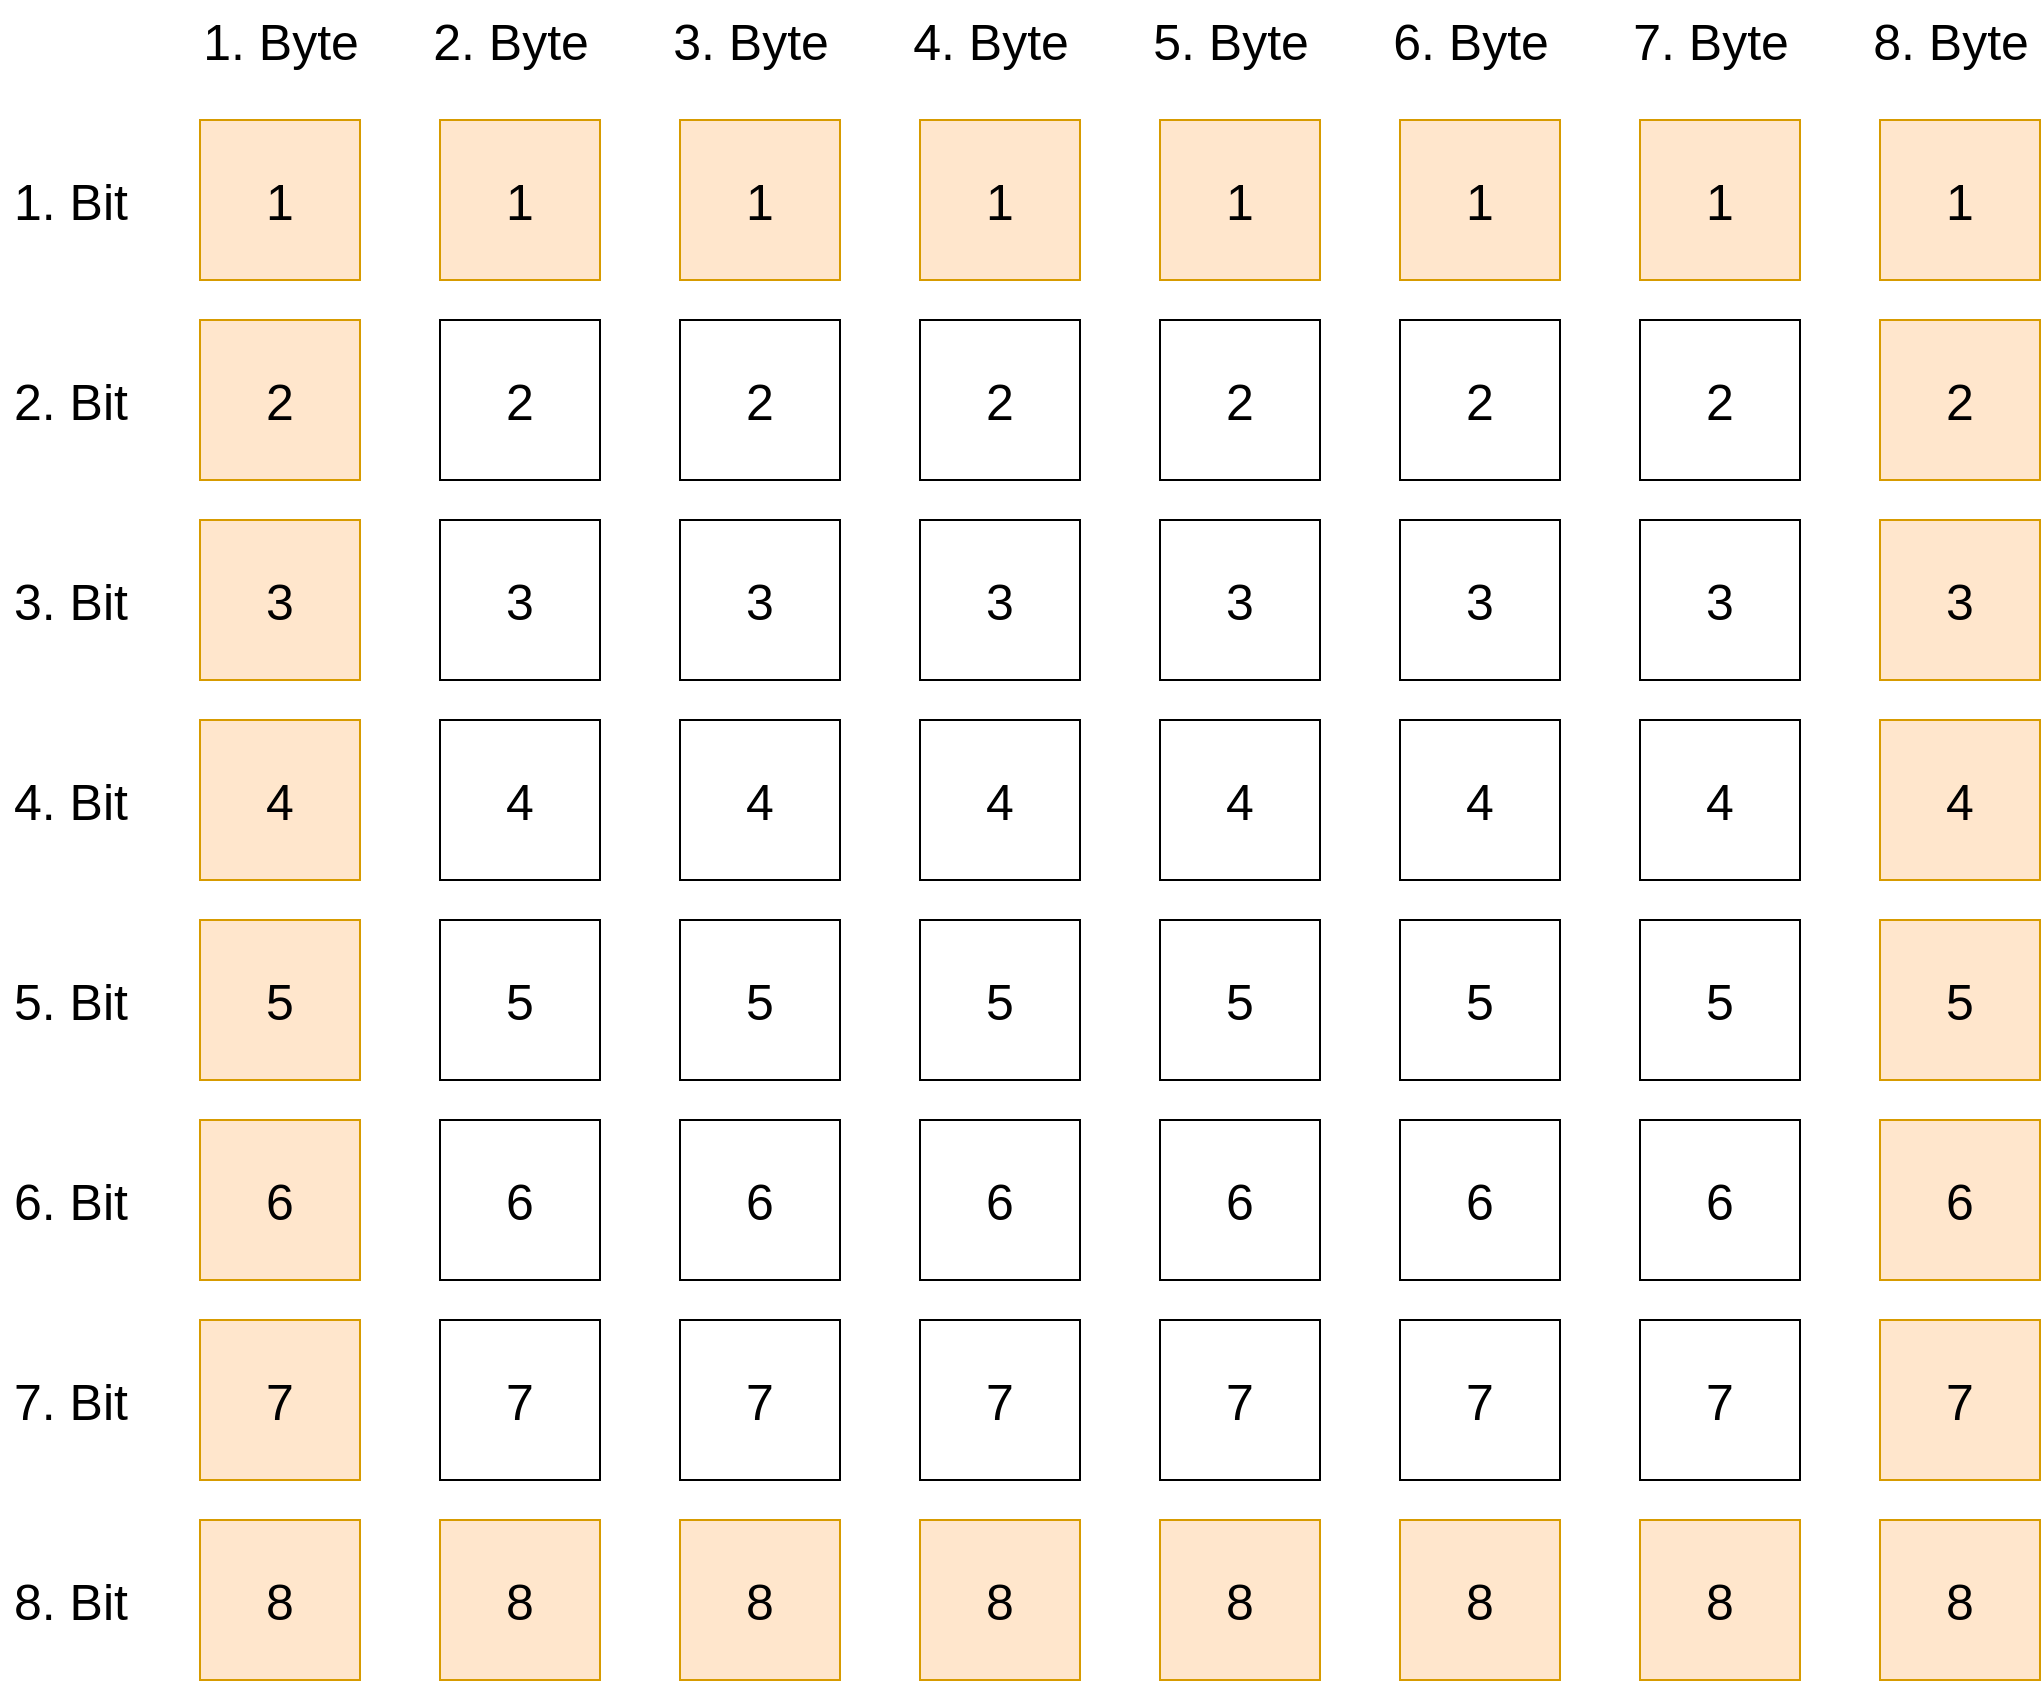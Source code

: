 <mxfile version="12.6.5" type="device"><diagram id="MWnf4VUBHbKDG9NcrKbW" name="Page-1"><mxGraphModel dx="3334" dy="1891" grid="1" gridSize="10" guides="1" tooltips="1" connect="1" arrows="1" fold="1" page="1" pageScale="1" pageWidth="827" pageHeight="1169" math="0" shadow="0"><root><mxCell id="0"/><mxCell id="1" parent="0"/><mxCell id="8iAe761fzzY-bHrQ5Q9t-1" value="&lt;font style=&quot;font-size: 25px;&quot;&gt;1&lt;/font&gt;" style="whiteSpace=wrap;html=1;aspect=fixed;fontSize=25;fillColor=#ffe6cc;strokeColor=#d79b00;" parent="1" vertex="1"><mxGeometry x="300" y="210" width="80" height="80" as="geometry"/></mxCell><mxCell id="8iAe761fzzY-bHrQ5Q9t-2" value="2" style="whiteSpace=wrap;html=1;aspect=fixed;fontSize=25;fillColor=#ffe6cc;strokeColor=#d79b00;" parent="1" vertex="1"><mxGeometry x="300" y="310" width="80" height="80" as="geometry"/></mxCell><mxCell id="8iAe761fzzY-bHrQ5Q9t-3" value="3" style="whiteSpace=wrap;html=1;aspect=fixed;fontSize=25;fillColor=#ffe6cc;strokeColor=#d79b00;" parent="1" vertex="1"><mxGeometry x="300" y="410" width="80" height="80" as="geometry"/></mxCell><mxCell id="8iAe761fzzY-bHrQ5Q9t-4" value="4" style="whiteSpace=wrap;html=1;aspect=fixed;fontSize=25;fillColor=#ffe6cc;strokeColor=#d79b00;" parent="1" vertex="1"><mxGeometry x="300" y="510" width="80" height="80" as="geometry"/></mxCell><mxCell id="8iAe761fzzY-bHrQ5Q9t-5" value="5" style="whiteSpace=wrap;html=1;aspect=fixed;fontSize=25;fillColor=#ffe6cc;strokeColor=#d79b00;" parent="1" vertex="1"><mxGeometry x="300" y="610" width="80" height="80" as="geometry"/></mxCell><mxCell id="8iAe761fzzY-bHrQ5Q9t-6" value="6" style="whiteSpace=wrap;html=1;aspect=fixed;fontSize=25;fillColor=#ffe6cc;strokeColor=#d79b00;" parent="1" vertex="1"><mxGeometry x="300" y="710" width="80" height="80" as="geometry"/></mxCell><mxCell id="8iAe761fzzY-bHrQ5Q9t-7" value="7" style="whiteSpace=wrap;html=1;aspect=fixed;fontSize=25;fillColor=#ffe6cc;strokeColor=#d79b00;" parent="1" vertex="1"><mxGeometry x="300" y="810" width="80" height="80" as="geometry"/></mxCell><mxCell id="8iAe761fzzY-bHrQ5Q9t-8" value="8" style="whiteSpace=wrap;html=1;aspect=fixed;fontSize=25;fillColor=#ffe6cc;strokeColor=#d79b00;" parent="1" vertex="1"><mxGeometry x="300" y="910" width="80" height="80" as="geometry"/></mxCell><mxCell id="8iAe761fzzY-bHrQ5Q9t-9" value="1" style="whiteSpace=wrap;html=1;aspect=fixed;fontSize=25;fillColor=#ffe6cc;strokeColor=#d79b00;" parent="1" vertex="1"><mxGeometry x="420" y="210" width="80" height="80" as="geometry"/></mxCell><mxCell id="8iAe761fzzY-bHrQ5Q9t-10" value="2" style="whiteSpace=wrap;html=1;aspect=fixed;fontSize=25;" parent="1" vertex="1"><mxGeometry x="420" y="310" width="80" height="80" as="geometry"/></mxCell><mxCell id="8iAe761fzzY-bHrQ5Q9t-11" value="3" style="whiteSpace=wrap;html=1;aspect=fixed;fontSize=25;" parent="1" vertex="1"><mxGeometry x="420" y="410" width="80" height="80" as="geometry"/></mxCell><mxCell id="8iAe761fzzY-bHrQ5Q9t-12" value="4" style="whiteSpace=wrap;html=1;aspect=fixed;fontSize=25;" parent="1" vertex="1"><mxGeometry x="420" y="510" width="80" height="80" as="geometry"/></mxCell><mxCell id="8iAe761fzzY-bHrQ5Q9t-13" value="5" style="whiteSpace=wrap;html=1;aspect=fixed;fontSize=25;" parent="1" vertex="1"><mxGeometry x="420" y="610" width="80" height="80" as="geometry"/></mxCell><mxCell id="8iAe761fzzY-bHrQ5Q9t-14" value="6" style="whiteSpace=wrap;html=1;aspect=fixed;fontSize=25;" parent="1" vertex="1"><mxGeometry x="420" y="710" width="80" height="80" as="geometry"/></mxCell><mxCell id="8iAe761fzzY-bHrQ5Q9t-15" value="7" style="whiteSpace=wrap;html=1;aspect=fixed;fontSize=25;" parent="1" vertex="1"><mxGeometry x="420" y="810" width="80" height="80" as="geometry"/></mxCell><mxCell id="8iAe761fzzY-bHrQ5Q9t-16" value="8" style="whiteSpace=wrap;html=1;aspect=fixed;fontSize=25;fillColor=#ffe6cc;strokeColor=#d79b00;" parent="1" vertex="1"><mxGeometry x="420" y="910" width="80" height="80" as="geometry"/></mxCell><mxCell id="8iAe761fzzY-bHrQ5Q9t-17" value="1" style="whiteSpace=wrap;html=1;aspect=fixed;fontSize=25;fillColor=#ffe6cc;strokeColor=#d79b00;" parent="1" vertex="1"><mxGeometry x="540" y="210" width="80" height="80" as="geometry"/></mxCell><mxCell id="8iAe761fzzY-bHrQ5Q9t-18" value="2" style="whiteSpace=wrap;html=1;aspect=fixed;fontSize=25;" parent="1" vertex="1"><mxGeometry x="540" y="310" width="80" height="80" as="geometry"/></mxCell><mxCell id="8iAe761fzzY-bHrQ5Q9t-19" value="3" style="whiteSpace=wrap;html=1;aspect=fixed;fontSize=25;" parent="1" vertex="1"><mxGeometry x="540" y="410" width="80" height="80" as="geometry"/></mxCell><mxCell id="8iAe761fzzY-bHrQ5Q9t-20" value="4" style="whiteSpace=wrap;html=1;aspect=fixed;fontSize=25;" parent="1" vertex="1"><mxGeometry x="540" y="510" width="80" height="80" as="geometry"/></mxCell><mxCell id="8iAe761fzzY-bHrQ5Q9t-21" value="5" style="whiteSpace=wrap;html=1;aspect=fixed;fontSize=25;" parent="1" vertex="1"><mxGeometry x="540" y="610" width="80" height="80" as="geometry"/></mxCell><mxCell id="8iAe761fzzY-bHrQ5Q9t-22" value="6" style="whiteSpace=wrap;html=1;aspect=fixed;fontSize=25;" parent="1" vertex="1"><mxGeometry x="540" y="710" width="80" height="80" as="geometry"/></mxCell><mxCell id="8iAe761fzzY-bHrQ5Q9t-23" value="7" style="whiteSpace=wrap;html=1;aspect=fixed;fontSize=25;" parent="1" vertex="1"><mxGeometry x="540" y="810" width="80" height="80" as="geometry"/></mxCell><mxCell id="8iAe761fzzY-bHrQ5Q9t-24" value="8" style="whiteSpace=wrap;html=1;aspect=fixed;fontSize=25;fillColor=#ffe6cc;strokeColor=#d79b00;" parent="1" vertex="1"><mxGeometry x="540" y="910" width="80" height="80" as="geometry"/></mxCell><mxCell id="8iAe761fzzY-bHrQ5Q9t-25" value="1" style="whiteSpace=wrap;html=1;aspect=fixed;fontSize=25;fillColor=#ffe6cc;strokeColor=#d79b00;" parent="1" vertex="1"><mxGeometry x="660" y="210" width="80" height="80" as="geometry"/></mxCell><mxCell id="8iAe761fzzY-bHrQ5Q9t-26" value="2" style="whiteSpace=wrap;html=1;aspect=fixed;fontSize=25;" parent="1" vertex="1"><mxGeometry x="660" y="310" width="80" height="80" as="geometry"/></mxCell><mxCell id="8iAe761fzzY-bHrQ5Q9t-27" value="3" style="whiteSpace=wrap;html=1;aspect=fixed;fontSize=25;" parent="1" vertex="1"><mxGeometry x="660" y="410" width="80" height="80" as="geometry"/></mxCell><mxCell id="8iAe761fzzY-bHrQ5Q9t-28" value="4" style="whiteSpace=wrap;html=1;aspect=fixed;fontSize=25;" parent="1" vertex="1"><mxGeometry x="660" y="510" width="80" height="80" as="geometry"/></mxCell><mxCell id="8iAe761fzzY-bHrQ5Q9t-29" value="5" style="whiteSpace=wrap;html=1;aspect=fixed;fontSize=25;" parent="1" vertex="1"><mxGeometry x="660" y="610" width="80" height="80" as="geometry"/></mxCell><mxCell id="8iAe761fzzY-bHrQ5Q9t-30" value="6" style="whiteSpace=wrap;html=1;aspect=fixed;fillColor=#e1d5e7;strokeColor=#9673a6;fontSize=25;" parent="1" vertex="1"><mxGeometry x="660" y="710" width="80" height="80" as="geometry"/></mxCell><mxCell id="8iAe761fzzY-bHrQ5Q9t-31" value="7" style="whiteSpace=wrap;html=1;aspect=fixed;fontSize=25;" parent="1" vertex="1"><mxGeometry x="660" y="810" width="80" height="80" as="geometry"/></mxCell><mxCell id="8iAe761fzzY-bHrQ5Q9t-32" value="8" style="whiteSpace=wrap;html=1;aspect=fixed;fontSize=25;fillColor=#ffe6cc;strokeColor=#d79b00;" parent="1" vertex="1"><mxGeometry x="660" y="910" width="80" height="80" as="geometry"/></mxCell><mxCell id="8iAe761fzzY-bHrQ5Q9t-65" value="1" style="whiteSpace=wrap;html=1;aspect=fixed;fontSize=25;fillColor=#ffe6cc;strokeColor=#d79b00;" parent="1" vertex="1"><mxGeometry x="780" y="210" width="80" height="80" as="geometry"/></mxCell><mxCell id="8iAe761fzzY-bHrQ5Q9t-66" value="2" style="whiteSpace=wrap;html=1;aspect=fixed;fontSize=25;" parent="1" vertex="1"><mxGeometry x="780" y="310" width="80" height="80" as="geometry"/></mxCell><mxCell id="8iAe761fzzY-bHrQ5Q9t-67" value="3" style="whiteSpace=wrap;html=1;aspect=fixed;fontSize=25;" parent="1" vertex="1"><mxGeometry x="780" y="410" width="80" height="80" as="geometry"/></mxCell><mxCell id="8iAe761fzzY-bHrQ5Q9t-68" value="4" style="whiteSpace=wrap;html=1;aspect=fixed;fontSize=25;" parent="1" vertex="1"><mxGeometry x="780" y="510" width="80" height="80" as="geometry"/></mxCell><mxCell id="8iAe761fzzY-bHrQ5Q9t-69" value="5" style="whiteSpace=wrap;html=1;aspect=fixed;fontSize=25;" parent="1" vertex="1"><mxGeometry x="780" y="610" width="80" height="80" as="geometry"/></mxCell><mxCell id="8iAe761fzzY-bHrQ5Q9t-70" value="6" style="whiteSpace=wrap;html=1;aspect=fixed;fontSize=25;" parent="1" vertex="1"><mxGeometry x="780" y="710" width="80" height="80" as="geometry"/></mxCell><mxCell id="8iAe761fzzY-bHrQ5Q9t-71" value="7" style="whiteSpace=wrap;html=1;aspect=fixed;fontSize=25;" parent="1" vertex="1"><mxGeometry x="780" y="810" width="80" height="80" as="geometry"/></mxCell><mxCell id="8iAe761fzzY-bHrQ5Q9t-72" value="8" style="whiteSpace=wrap;html=1;aspect=fixed;fontSize=25;fillColor=#ffe6cc;strokeColor=#d79b00;" parent="1" vertex="1"><mxGeometry x="780" y="910" width="80" height="80" as="geometry"/></mxCell><mxCell id="8iAe761fzzY-bHrQ5Q9t-73" value="1" style="whiteSpace=wrap;html=1;aspect=fixed;fontSize=25;fillColor=#ffe6cc;strokeColor=#d79b00;" parent="1" vertex="1"><mxGeometry x="900" y="210" width="80" height="80" as="geometry"/></mxCell><mxCell id="8iAe761fzzY-bHrQ5Q9t-74" value="2" style="whiteSpace=wrap;html=1;aspect=fixed;fontSize=25;" parent="1" vertex="1"><mxGeometry x="900" y="310" width="80" height="80" as="geometry"/></mxCell><mxCell id="8iAe761fzzY-bHrQ5Q9t-75" value="3" style="whiteSpace=wrap;html=1;aspect=fixed;fontSize=25;" parent="1" vertex="1"><mxGeometry x="900" y="410" width="80" height="80" as="geometry"/></mxCell><mxCell id="8iAe761fzzY-bHrQ5Q9t-76" value="4" style="whiteSpace=wrap;html=1;aspect=fixed;fontSize=25;" parent="1" vertex="1"><mxGeometry x="900" y="510" width="80" height="80" as="geometry"/></mxCell><mxCell id="8iAe761fzzY-bHrQ5Q9t-77" value="5" style="whiteSpace=wrap;html=1;aspect=fixed;fontSize=25;" parent="1" vertex="1"><mxGeometry x="900" y="610" width="80" height="80" as="geometry"/></mxCell><mxCell id="8iAe761fzzY-bHrQ5Q9t-78" value="6" style="whiteSpace=wrap;html=1;aspect=fixed;fontSize=25;" parent="1" vertex="1"><mxGeometry x="900" y="710" width="80" height="80" as="geometry"/></mxCell><mxCell id="8iAe761fzzY-bHrQ5Q9t-79" value="7" style="whiteSpace=wrap;html=1;aspect=fixed;fontSize=25;" parent="1" vertex="1"><mxGeometry x="900" y="810" width="80" height="80" as="geometry"/></mxCell><mxCell id="8iAe761fzzY-bHrQ5Q9t-80" value="8" style="whiteSpace=wrap;html=1;aspect=fixed;fontSize=25;fillColor=#ffe6cc;strokeColor=#d79b00;" parent="1" vertex="1"><mxGeometry x="900" y="910" width="80" height="80" as="geometry"/></mxCell><mxCell id="8iAe761fzzY-bHrQ5Q9t-81" value="1" style="whiteSpace=wrap;html=1;aspect=fixed;fontSize=25;fillColor=#ffe6cc;strokeColor=#d79b00;" parent="1" vertex="1"><mxGeometry x="1020" y="210" width="80" height="80" as="geometry"/></mxCell><mxCell id="8iAe761fzzY-bHrQ5Q9t-82" value="2" style="whiteSpace=wrap;html=1;aspect=fixed;fontSize=25;" parent="1" vertex="1"><mxGeometry x="1020" y="310" width="80" height="80" as="geometry"/></mxCell><mxCell id="8iAe761fzzY-bHrQ5Q9t-83" value="3" style="whiteSpace=wrap;html=1;aspect=fixed;fontSize=25;" parent="1" vertex="1"><mxGeometry x="1020" y="410" width="80" height="80" as="geometry"/></mxCell><mxCell id="8iAe761fzzY-bHrQ5Q9t-84" value="4" style="whiteSpace=wrap;html=1;aspect=fixed;fontSize=25;" parent="1" vertex="1"><mxGeometry x="1020" y="510" width="80" height="80" as="geometry"/></mxCell><mxCell id="8iAe761fzzY-bHrQ5Q9t-85" value="5" style="whiteSpace=wrap;html=1;aspect=fixed;fontSize=25;" parent="1" vertex="1"><mxGeometry x="1020" y="610" width="80" height="80" as="geometry"/></mxCell><mxCell id="8iAe761fzzY-bHrQ5Q9t-86" value="6" style="whiteSpace=wrap;html=1;aspect=fixed;fontSize=25;" parent="1" vertex="1"><mxGeometry x="1020" y="710" width="80" height="80" as="geometry"/></mxCell><mxCell id="8iAe761fzzY-bHrQ5Q9t-87" value="7" style="whiteSpace=wrap;html=1;aspect=fixed;fontSize=25;" parent="1" vertex="1"><mxGeometry x="1020" y="810" width="80" height="80" as="geometry"/></mxCell><mxCell id="8iAe761fzzY-bHrQ5Q9t-88" value="8" style="whiteSpace=wrap;html=1;aspect=fixed;fontSize=25;fillColor=#ffe6cc;strokeColor=#d79b00;" parent="1" vertex="1"><mxGeometry x="1020" y="910" width="80" height="80" as="geometry"/></mxCell><mxCell id="8iAe761fzzY-bHrQ5Q9t-89" value="1" style="whiteSpace=wrap;html=1;aspect=fixed;fontSize=25;fillColor=#ffe6cc;strokeColor=#d79b00;" parent="1" vertex="1"><mxGeometry x="1140" y="210" width="80" height="80" as="geometry"/></mxCell><mxCell id="8iAe761fzzY-bHrQ5Q9t-90" value="2" style="whiteSpace=wrap;html=1;aspect=fixed;fontSize=25;fillColor=#ffe6cc;strokeColor=#d79b00;" parent="1" vertex="1"><mxGeometry x="1140" y="310" width="80" height="80" as="geometry"/></mxCell><mxCell id="8iAe761fzzY-bHrQ5Q9t-91" value="3" style="whiteSpace=wrap;html=1;aspect=fixed;fontSize=25;fillColor=#ffe6cc;strokeColor=#d79b00;" parent="1" vertex="1"><mxGeometry x="1140" y="410" width="80" height="80" as="geometry"/></mxCell><mxCell id="8iAe761fzzY-bHrQ5Q9t-92" value="4" style="whiteSpace=wrap;html=1;aspect=fixed;fontSize=25;fillColor=#ffe6cc;strokeColor=#d79b00;" parent="1" vertex="1"><mxGeometry x="1140" y="510" width="80" height="80" as="geometry"/></mxCell><mxCell id="8iAe761fzzY-bHrQ5Q9t-93" value="5" style="whiteSpace=wrap;html=1;aspect=fixed;fontSize=25;fillColor=#ffe6cc;strokeColor=#d79b00;" parent="1" vertex="1"><mxGeometry x="1140" y="610" width="80" height="80" as="geometry"/></mxCell><mxCell id="8iAe761fzzY-bHrQ5Q9t-94" value="6" style="whiteSpace=wrap;html=1;aspect=fixed;fontSize=25;fillColor=#ffe6cc;strokeColor=#d79b00;" parent="1" vertex="1"><mxGeometry x="1140" y="710" width="80" height="80" as="geometry"/></mxCell><mxCell id="8iAe761fzzY-bHrQ5Q9t-95" value="7" style="whiteSpace=wrap;html=1;aspect=fixed;fontSize=25;fillColor=#ffe6cc;strokeColor=#d79b00;" parent="1" vertex="1"><mxGeometry x="1140" y="810" width="80" height="80" as="geometry"/></mxCell><mxCell id="8iAe761fzzY-bHrQ5Q9t-96" value="8" style="whiteSpace=wrap;html=1;aspect=fixed;fontSize=25;fillColor=#ffe6cc;strokeColor=#d79b00;" parent="1" vertex="1"><mxGeometry x="1140" y="910" width="80" height="80" as="geometry"/></mxCell><mxCell id="8iAe761fzzY-bHrQ5Q9t-97" value="2" style="whiteSpace=wrap;html=1;aspect=fixed;fontSize=25;" parent="1" vertex="1"><mxGeometry x="780" y="310" width="80" height="80" as="geometry"/></mxCell><mxCell id="8iAe761fzzY-bHrQ5Q9t-99" value="1. Byte" style="text;html=1;align=center;verticalAlign=middle;resizable=0;points=[];autosize=1;fontSize=25;" parent="1" vertex="1"><mxGeometry x="295" y="150" width="90" height="40" as="geometry"/></mxCell><mxCell id="8iAe761fzzY-bHrQ5Q9t-100" value="2. Byte" style="text;html=1;align=center;verticalAlign=middle;resizable=0;points=[];autosize=1;fontSize=25;" parent="1" vertex="1"><mxGeometry x="410" y="150" width="90" height="40" as="geometry"/></mxCell><mxCell id="8iAe761fzzY-bHrQ5Q9t-101" value="3. Byte" style="text;html=1;align=center;verticalAlign=middle;resizable=0;points=[];autosize=1;fontSize=25;" parent="1" vertex="1"><mxGeometry x="530" y="150" width="90" height="40" as="geometry"/></mxCell><mxCell id="8iAe761fzzY-bHrQ5Q9t-102" value="4. Byte" style="text;html=1;align=center;verticalAlign=middle;resizable=0;points=[];autosize=1;fontSize=25;" parent="1" vertex="1"><mxGeometry x="650" y="150" width="90" height="40" as="geometry"/></mxCell><mxCell id="8iAe761fzzY-bHrQ5Q9t-103" value="5. Byte" style="text;html=1;align=center;verticalAlign=middle;resizable=0;points=[];autosize=1;fontSize=25;" parent="1" vertex="1"><mxGeometry x="770" y="150" width="90" height="40" as="geometry"/></mxCell><mxCell id="8iAe761fzzY-bHrQ5Q9t-104" value="6. Byte" style="text;html=1;align=center;verticalAlign=middle;resizable=0;points=[];autosize=1;fontSize=25;" parent="1" vertex="1"><mxGeometry x="890" y="150" width="90" height="40" as="geometry"/></mxCell><mxCell id="8iAe761fzzY-bHrQ5Q9t-105" value="7. Byte" style="text;html=1;align=center;verticalAlign=middle;resizable=0;points=[];autosize=1;fontSize=25;" parent="1" vertex="1"><mxGeometry x="1010" y="150" width="90" height="40" as="geometry"/></mxCell><mxCell id="8iAe761fzzY-bHrQ5Q9t-106" value="8. Byte" style="text;html=1;align=center;verticalAlign=middle;resizable=0;points=[];autosize=1;fontSize=25;" parent="1" vertex="1"><mxGeometry x="1130" y="150" width="90" height="40" as="geometry"/></mxCell><mxCell id="8iAe761fzzY-bHrQ5Q9t-107" value="1. Bit" style="text;html=1;align=center;verticalAlign=middle;resizable=0;points=[];autosize=1;fontSize=25;" parent="1" vertex="1"><mxGeometry x="200" y="230" width="70" height="40" as="geometry"/></mxCell><mxCell id="8iAe761fzzY-bHrQ5Q9t-110" value="2. Bit" style="text;html=1;align=center;verticalAlign=middle;resizable=0;points=[];autosize=1;fontSize=25;" parent="1" vertex="1"><mxGeometry x="200" y="330" width="70" height="40" as="geometry"/></mxCell><mxCell id="8iAe761fzzY-bHrQ5Q9t-111" value="3. Bit" style="text;html=1;align=center;verticalAlign=middle;resizable=0;points=[];autosize=1;fontSize=25;" parent="1" vertex="1"><mxGeometry x="200" y="430" width="70" height="40" as="geometry"/></mxCell><mxCell id="8iAe761fzzY-bHrQ5Q9t-112" value="4. Bit" style="text;html=1;align=center;verticalAlign=middle;resizable=0;points=[];autosize=1;fontSize=25;" parent="1" vertex="1"><mxGeometry x="200" y="530" width="70" height="40" as="geometry"/></mxCell><mxCell id="8iAe761fzzY-bHrQ5Q9t-113" value="5. Bit" style="text;html=1;align=center;verticalAlign=middle;resizable=0;points=[];autosize=1;fontSize=25;" parent="1" vertex="1"><mxGeometry x="200" y="630" width="70" height="40" as="geometry"/></mxCell><mxCell id="8iAe761fzzY-bHrQ5Q9t-114" value="6. Bit" style="text;html=1;align=center;verticalAlign=middle;resizable=0;points=[];autosize=1;fontSize=25;" parent="1" vertex="1"><mxGeometry x="200" y="730" width="70" height="40" as="geometry"/></mxCell><mxCell id="8iAe761fzzY-bHrQ5Q9t-115" value="7. Bit" style="text;html=1;align=center;verticalAlign=middle;resizable=0;points=[];autosize=1;fontSize=25;" parent="1" vertex="1"><mxGeometry x="200" y="830" width="70" height="40" as="geometry"/></mxCell><mxCell id="8iAe761fzzY-bHrQ5Q9t-116" value="8. Bit" style="text;html=1;align=center;verticalAlign=middle;resizable=0;points=[];autosize=1;fontSize=25;" parent="1" vertex="1"><mxGeometry x="200" y="930" width="70" height="40" as="geometry"/></mxCell><mxCell id="EHhdMIX8P-0Ha-n9TkUW-1" value="6" style="whiteSpace=wrap;html=1;aspect=fixed;fontSize=25;" vertex="1" parent="1"><mxGeometry x="660" y="710" width="80" height="80" as="geometry"/></mxCell></root></mxGraphModel></diagram></mxfile>